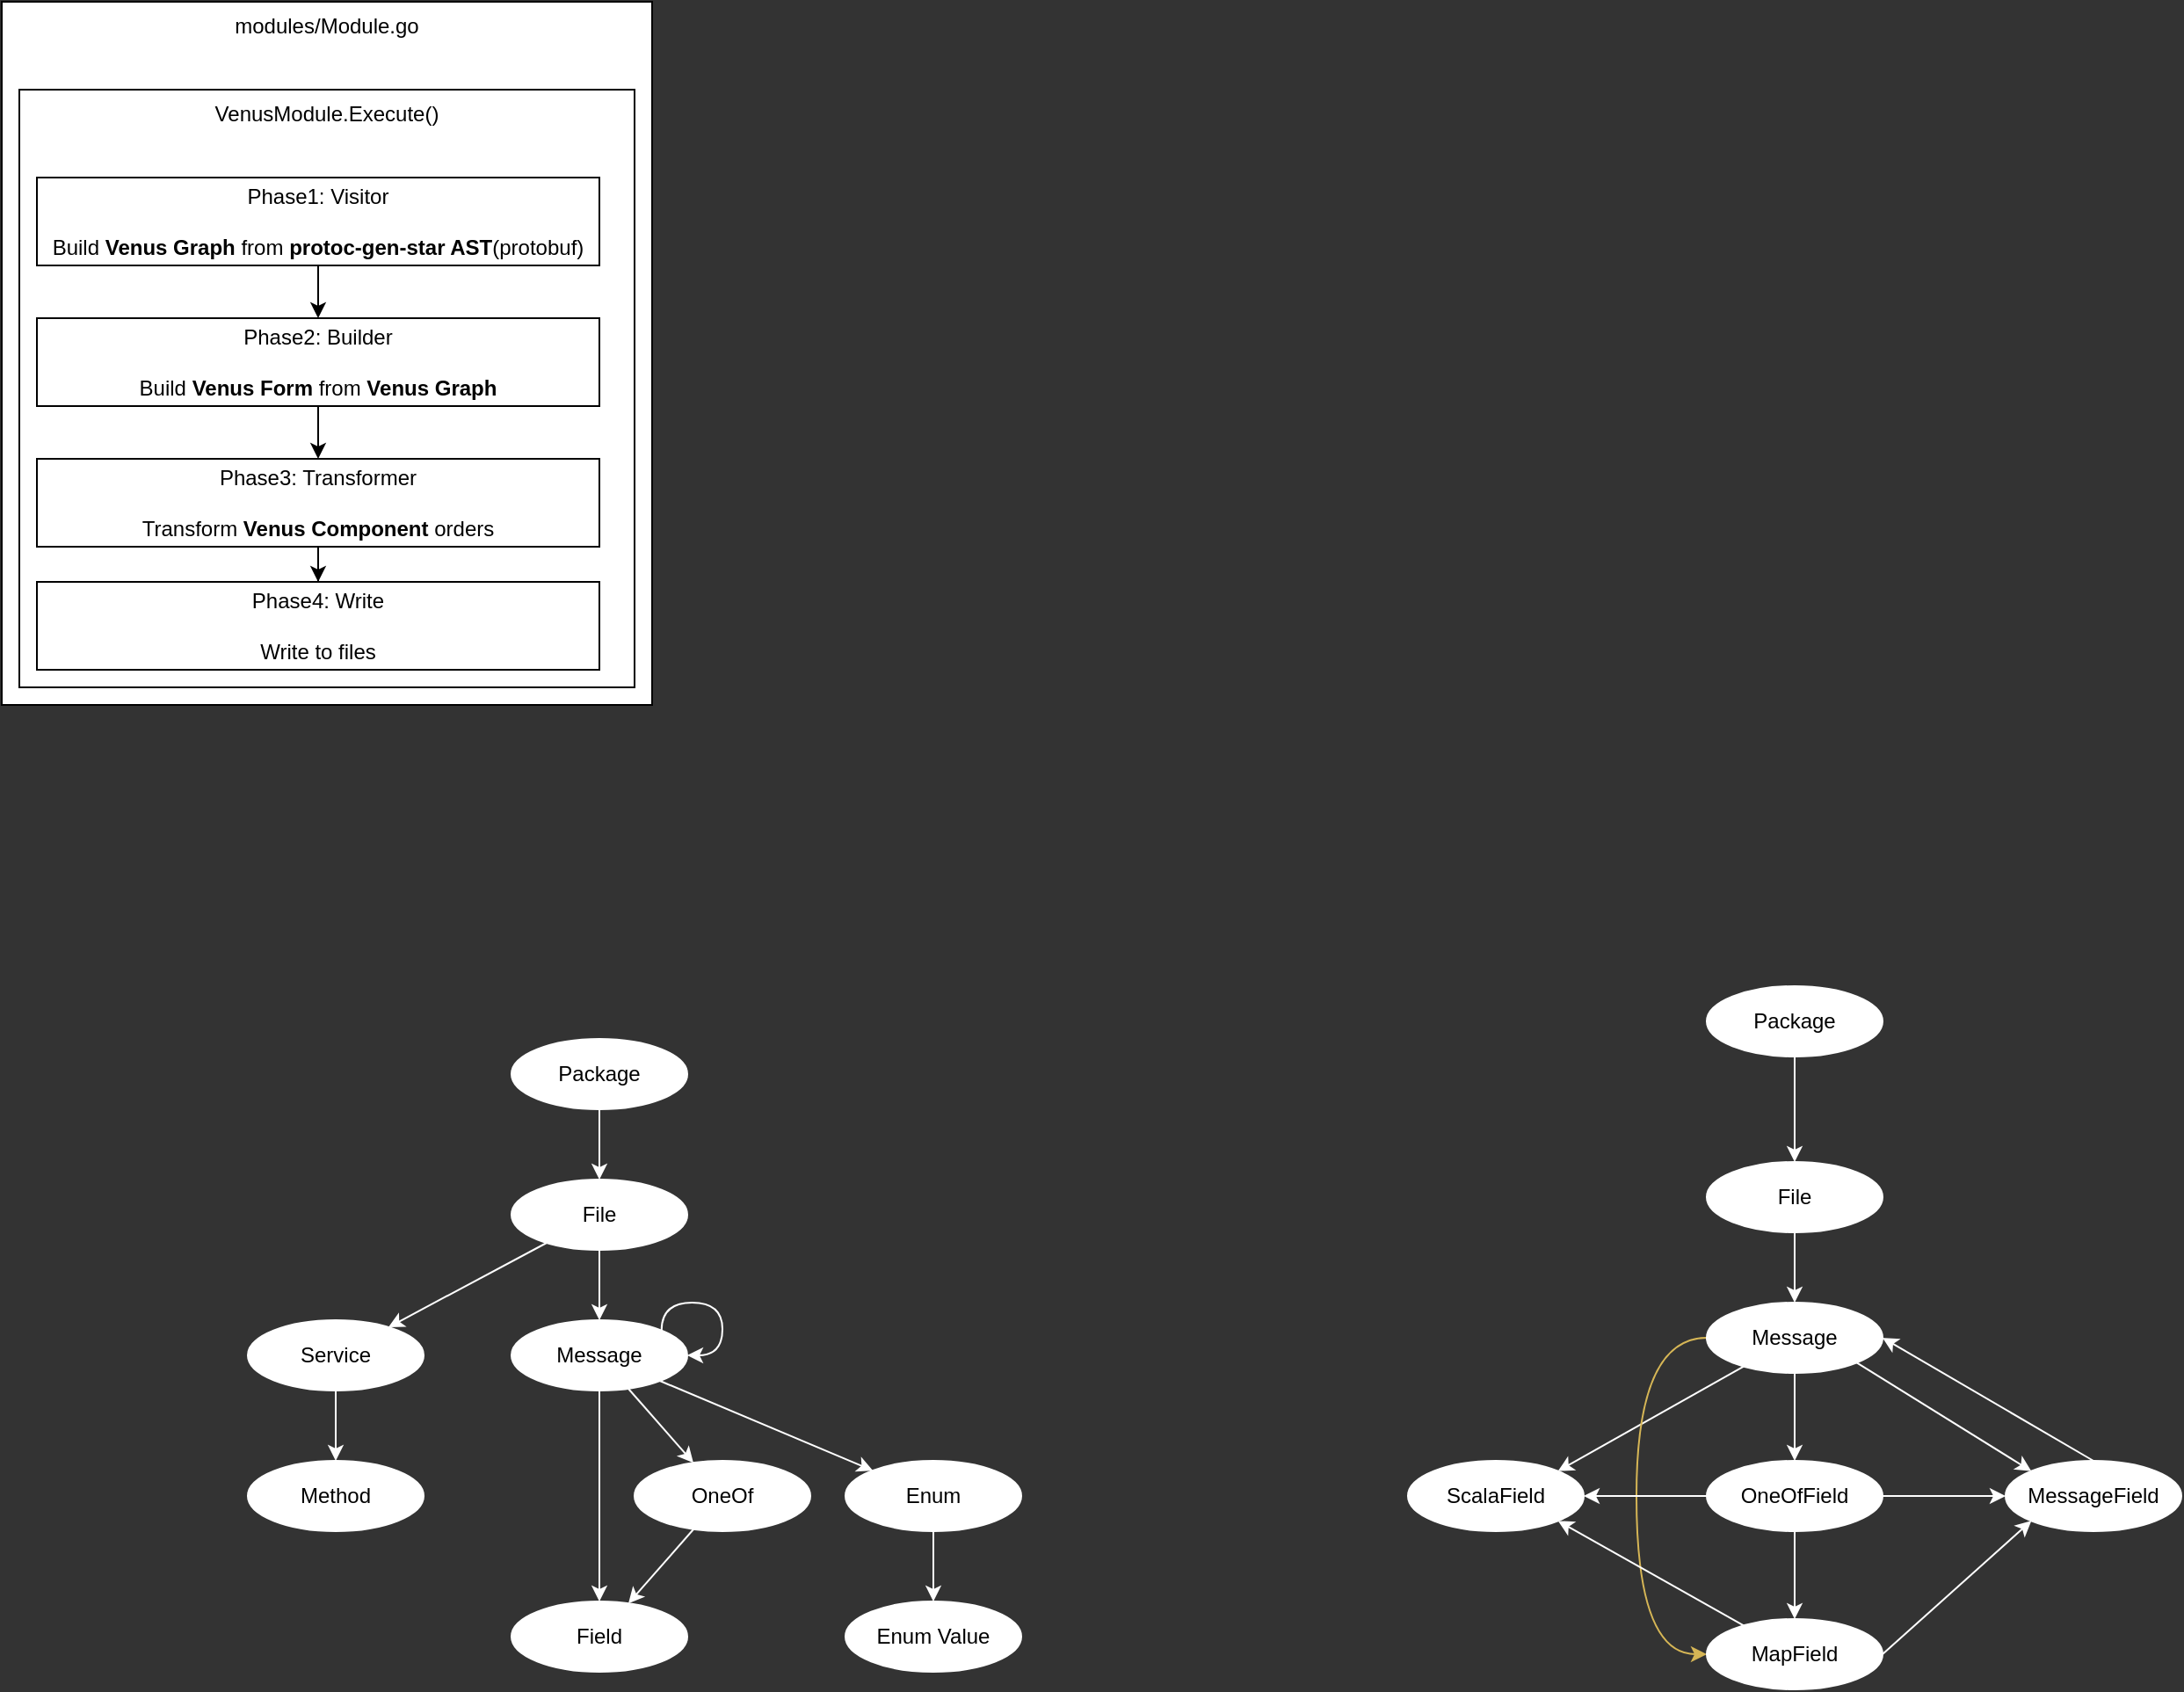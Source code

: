 <mxfile version="20.2.3" type="device"><diagram id="0kmStC96Lh5WRIIdgNLH" name="페이지-1"><mxGraphModel dx="2183" dy="1065" grid="1" gridSize="10" guides="1" tooltips="1" connect="1" arrows="1" fold="1" page="0" pageScale="1" pageWidth="827" pageHeight="1169" background="#333333" math="0" shadow="0"><root><mxCell id="0"/><mxCell id="1" parent="0"/><mxCell id="xSyaXMGNdWVG3GHZ5rW--1" value="modules/Module.go" style="rounded=0;whiteSpace=wrap;html=1;verticalAlign=top;" parent="1" vertex="1"><mxGeometry x="-40" y="130" width="370" height="400" as="geometry"/></mxCell><mxCell id="xSyaXMGNdWVG3GHZ5rW--9" value="VenusModule.Execute()" style="rounded=0;whiteSpace=wrap;html=1;verticalAlign=top;" parent="1" vertex="1"><mxGeometry x="-30" y="180" width="350" height="340" as="geometry"/></mxCell><mxCell id="xSyaXMGNdWVG3GHZ5rW--6" style="edgeStyle=orthogonalEdgeStyle;rounded=0;orthogonalLoop=1;jettySize=auto;html=1;" parent="1" source="xSyaXMGNdWVG3GHZ5rW--2" target="xSyaXMGNdWVG3GHZ5rW--3" edge="1"><mxGeometry relative="1" as="geometry"/></mxCell><mxCell id="xSyaXMGNdWVG3GHZ5rW--2" value="Phase1: Visitor&lt;br&gt;&lt;br&gt;Build &lt;b&gt;Venus Graph&lt;/b&gt; from &lt;b&gt;protoc-gen-star AST&lt;/b&gt;(protobuf)" style="rounded=0;whiteSpace=wrap;html=1;" parent="1" vertex="1"><mxGeometry x="-20" y="230" width="320" height="50" as="geometry"/></mxCell><mxCell id="xSyaXMGNdWVG3GHZ5rW--7" style="edgeStyle=orthogonalEdgeStyle;rounded=0;orthogonalLoop=1;jettySize=auto;html=1;" parent="1" source="xSyaXMGNdWVG3GHZ5rW--3" target="xSyaXMGNdWVG3GHZ5rW--4" edge="1"><mxGeometry relative="1" as="geometry"/></mxCell><mxCell id="xSyaXMGNdWVG3GHZ5rW--3" value="Phase2: Builder&lt;br&gt;&lt;br&gt;Build &lt;b&gt;Venus Form&lt;/b&gt; from &lt;b&gt;Venus Graph&lt;/b&gt;" style="rounded=0;whiteSpace=wrap;html=1;" parent="1" vertex="1"><mxGeometry x="-20" y="310" width="320" height="50" as="geometry"/></mxCell><mxCell id="xSyaXMGNdWVG3GHZ5rW--8" style="edgeStyle=orthogonalEdgeStyle;rounded=0;orthogonalLoop=1;jettySize=auto;html=1;entryX=0.5;entryY=0;entryDx=0;entryDy=0;" parent="1" source="xSyaXMGNdWVG3GHZ5rW--4" target="xSyaXMGNdWVG3GHZ5rW--5" edge="1"><mxGeometry relative="1" as="geometry"/></mxCell><mxCell id="xSyaXMGNdWVG3GHZ5rW--4" value="Phase3: Transformer&lt;br&gt;&lt;br&gt;Transform &lt;b&gt;Venus Component&lt;/b&gt; orders" style="rounded=0;whiteSpace=wrap;html=1;" parent="1" vertex="1"><mxGeometry x="-20" y="390" width="320" height="50" as="geometry"/></mxCell><mxCell id="xSyaXMGNdWVG3GHZ5rW--5" value="Phase4: Write&lt;br&gt;&lt;br&gt;Write to files" style="rounded=0;whiteSpace=wrap;html=1;" parent="1" vertex="1"><mxGeometry x="-20" y="460" width="320" height="50" as="geometry"/></mxCell><mxCell id="nShWqCcaLwRyDS2bxgpj-5" style="edgeStyle=orthogonalEdgeStyle;rounded=0;orthogonalLoop=1;jettySize=auto;html=1;strokeColor=#FFFFFF;" parent="1" source="nShWqCcaLwRyDS2bxgpj-2" target="nShWqCcaLwRyDS2bxgpj-3" edge="1"><mxGeometry relative="1" as="geometry"/></mxCell><mxCell id="nShWqCcaLwRyDS2bxgpj-2" value="Package" style="ellipse;whiteSpace=wrap;html=1;strokeColor=#FFFFFF;" parent="1" vertex="1"><mxGeometry x="930" y="690" width="100" height="40" as="geometry"/></mxCell><mxCell id="nShWqCcaLwRyDS2bxgpj-6" style="edgeStyle=orthogonalEdgeStyle;rounded=0;orthogonalLoop=1;jettySize=auto;html=1;strokeColor=#FFFFFF;" parent="1" source="nShWqCcaLwRyDS2bxgpj-3" target="nShWqCcaLwRyDS2bxgpj-4" edge="1"><mxGeometry relative="1" as="geometry"/></mxCell><mxCell id="nShWqCcaLwRyDS2bxgpj-3" value="File" style="ellipse;whiteSpace=wrap;html=1;strokeColor=#FFFFFF;" parent="1" vertex="1"><mxGeometry x="930" y="790" width="100" height="40" as="geometry"/></mxCell><mxCell id="nShWqCcaLwRyDS2bxgpj-11" style="rounded=0;orthogonalLoop=1;jettySize=auto;html=1;strokeColor=#FFFFFF;entryX=1;entryY=0;entryDx=0;entryDy=0;" parent="1" source="nShWqCcaLwRyDS2bxgpj-4" target="nShWqCcaLwRyDS2bxgpj-7" edge="1"><mxGeometry relative="1" as="geometry"/></mxCell><mxCell id="nShWqCcaLwRyDS2bxgpj-12" style="rounded=0;orthogonalLoop=1;jettySize=auto;html=1;strokeColor=#FFFFFF;" parent="1" source="nShWqCcaLwRyDS2bxgpj-4" target="nShWqCcaLwRyDS2bxgpj-8" edge="1"><mxGeometry relative="1" as="geometry"/></mxCell><mxCell id="nShWqCcaLwRyDS2bxgpj-13" style="rounded=0;orthogonalLoop=1;jettySize=auto;html=1;strokeColor=#d6b656;fillColor=#fff2cc;edgeStyle=orthogonalEdgeStyle;elbow=vertical;curved=1;" parent="1" source="nShWqCcaLwRyDS2bxgpj-4" target="nShWqCcaLwRyDS2bxgpj-9" edge="1"><mxGeometry relative="1" as="geometry"><Array as="points"><mxPoint x="890" y="890"/><mxPoint x="890" y="1070"/></Array></mxGeometry></mxCell><mxCell id="nShWqCcaLwRyDS2bxgpj-14" style="rounded=0;orthogonalLoop=1;jettySize=auto;html=1;strokeColor=#FFFFFF;exitX=1;exitY=1;exitDx=0;exitDy=0;entryX=0;entryY=0;entryDx=0;entryDy=0;" parent="1" source="nShWqCcaLwRyDS2bxgpj-4" target="nShWqCcaLwRyDS2bxgpj-10" edge="1"><mxGeometry relative="1" as="geometry"/></mxCell><mxCell id="nShWqCcaLwRyDS2bxgpj-4" value="Message" style="ellipse;whiteSpace=wrap;html=1;strokeColor=#FFFFFF;" parent="1" vertex="1"><mxGeometry x="930" y="870" width="100" height="40" as="geometry"/></mxCell><mxCell id="nShWqCcaLwRyDS2bxgpj-7" value="ScalaField" style="ellipse;whiteSpace=wrap;html=1;strokeColor=#FFFFFF;" parent="1" vertex="1"><mxGeometry x="760" y="960" width="100" height="40" as="geometry"/></mxCell><mxCell id="nShWqCcaLwRyDS2bxgpj-15" style="edgeStyle=orthogonalEdgeStyle;rounded=0;orthogonalLoop=1;jettySize=auto;html=1;strokeColor=#FFFFFF;" parent="1" source="nShWqCcaLwRyDS2bxgpj-8" target="nShWqCcaLwRyDS2bxgpj-7" edge="1"><mxGeometry relative="1" as="geometry"><Array as="points"><mxPoint x="810" y="980"/></Array></mxGeometry></mxCell><mxCell id="nShWqCcaLwRyDS2bxgpj-16" style="rounded=0;orthogonalLoop=1;jettySize=auto;html=1;strokeColor=#FFFFFF;" parent="1" source="nShWqCcaLwRyDS2bxgpj-8" target="nShWqCcaLwRyDS2bxgpj-9" edge="1"><mxGeometry relative="1" as="geometry"/></mxCell><mxCell id="nShWqCcaLwRyDS2bxgpj-17" style="rounded=0;orthogonalLoop=1;jettySize=auto;html=1;entryX=0;entryY=0.5;entryDx=0;entryDy=0;strokeColor=#FFFFFF;exitX=1;exitY=0.5;exitDx=0;exitDy=0;" parent="1" source="nShWqCcaLwRyDS2bxgpj-8" target="nShWqCcaLwRyDS2bxgpj-10" edge="1"><mxGeometry relative="1" as="geometry"/></mxCell><mxCell id="nShWqCcaLwRyDS2bxgpj-8" value="OneOfField" style="ellipse;whiteSpace=wrap;html=1;strokeColor=#FFFFFF;" parent="1" vertex="1"><mxGeometry x="930" y="960" width="100" height="40" as="geometry"/></mxCell><mxCell id="nShWqCcaLwRyDS2bxgpj-18" style="rounded=0;orthogonalLoop=1;jettySize=auto;html=1;strokeColor=#FFFFFF;entryX=1;entryY=1;entryDx=0;entryDy=0;" parent="1" source="nShWqCcaLwRyDS2bxgpj-9" target="nShWqCcaLwRyDS2bxgpj-7" edge="1"><mxGeometry relative="1" as="geometry"/></mxCell><mxCell id="nShWqCcaLwRyDS2bxgpj-20" style="rounded=0;orthogonalLoop=1;jettySize=auto;html=1;entryX=0;entryY=1;entryDx=0;entryDy=0;strokeColor=#FFFFFF;exitX=1;exitY=0.5;exitDx=0;exitDy=0;" parent="1" source="nShWqCcaLwRyDS2bxgpj-9" target="nShWqCcaLwRyDS2bxgpj-10" edge="1"><mxGeometry relative="1" as="geometry"/></mxCell><mxCell id="nShWqCcaLwRyDS2bxgpj-9" value="MapField" style="ellipse;whiteSpace=wrap;html=1;strokeColor=#FFFFFF;" parent="1" vertex="1"><mxGeometry x="930" y="1050" width="100" height="40" as="geometry"/></mxCell><mxCell id="nShWqCcaLwRyDS2bxgpj-19" style="rounded=0;orthogonalLoop=1;jettySize=auto;html=1;entryX=1;entryY=0.5;entryDx=0;entryDy=0;strokeColor=#FFFFFF;exitX=0.5;exitY=0;exitDx=0;exitDy=0;" parent="1" source="nShWqCcaLwRyDS2bxgpj-10" target="nShWqCcaLwRyDS2bxgpj-4" edge="1"><mxGeometry relative="1" as="geometry"/></mxCell><mxCell id="nShWqCcaLwRyDS2bxgpj-10" value="MessageField" style="ellipse;whiteSpace=wrap;html=1;strokeColor=#FFFFFF;" parent="1" vertex="1"><mxGeometry x="1100" y="960" width="100" height="40" as="geometry"/></mxCell><mxCell id="WfcAfnjHjhVT1Iu1Sti8-10" style="rounded=0;orthogonalLoop=1;jettySize=auto;html=1;strokeColor=#FFFFFF;" edge="1" parent="1" source="WfcAfnjHjhVT1Iu1Sti8-1" target="WfcAfnjHjhVT1Iu1Sti8-2"><mxGeometry relative="1" as="geometry"/></mxCell><mxCell id="WfcAfnjHjhVT1Iu1Sti8-1" value="Package" style="ellipse;whiteSpace=wrap;html=1;strokeColor=#FFFFFF;" vertex="1" parent="1"><mxGeometry x="250" y="720" width="100" height="40" as="geometry"/></mxCell><mxCell id="WfcAfnjHjhVT1Iu1Sti8-11" style="rounded=0;orthogonalLoop=1;jettySize=auto;html=1;strokeColor=#FFFFFF;" edge="1" parent="1" source="WfcAfnjHjhVT1Iu1Sti8-2" target="WfcAfnjHjhVT1Iu1Sti8-3"><mxGeometry relative="1" as="geometry"/></mxCell><mxCell id="WfcAfnjHjhVT1Iu1Sti8-17" style="rounded=0;orthogonalLoop=1;jettySize=auto;html=1;elbow=vertical;strokeColor=#FFFFFF;" edge="1" parent="1" source="WfcAfnjHjhVT1Iu1Sti8-2" target="WfcAfnjHjhVT1Iu1Sti8-8"><mxGeometry relative="1" as="geometry"/></mxCell><mxCell id="WfcAfnjHjhVT1Iu1Sti8-2" value="File" style="ellipse;whiteSpace=wrap;html=1;strokeColor=#FFFFFF;" vertex="1" parent="1"><mxGeometry x="250" y="800" width="100" height="40" as="geometry"/></mxCell><mxCell id="WfcAfnjHjhVT1Iu1Sti8-12" style="rounded=0;orthogonalLoop=1;jettySize=auto;html=1;elbow=vertical;strokeColor=#FFFFFF;" edge="1" parent="1" source="WfcAfnjHjhVT1Iu1Sti8-3" target="WfcAfnjHjhVT1Iu1Sti8-4"><mxGeometry relative="1" as="geometry"/></mxCell><mxCell id="WfcAfnjHjhVT1Iu1Sti8-13" style="rounded=0;orthogonalLoop=1;jettySize=auto;html=1;elbow=vertical;strokeColor=#FFFFFF;" edge="1" parent="1" source="WfcAfnjHjhVT1Iu1Sti8-3" target="WfcAfnjHjhVT1Iu1Sti8-6"><mxGeometry relative="1" as="geometry"/></mxCell><mxCell id="WfcAfnjHjhVT1Iu1Sti8-14" style="rounded=0;orthogonalLoop=1;jettySize=auto;html=1;elbow=vertical;strokeColor=#FFFFFF;" edge="1" parent="1" source="WfcAfnjHjhVT1Iu1Sti8-3" target="WfcAfnjHjhVT1Iu1Sti8-5"><mxGeometry relative="1" as="geometry"/></mxCell><mxCell id="WfcAfnjHjhVT1Iu1Sti8-3" value="Message" style="ellipse;whiteSpace=wrap;html=1;strokeColor=#FFFFFF;" vertex="1" parent="1"><mxGeometry x="250" y="880" width="100" height="40" as="geometry"/></mxCell><mxCell id="WfcAfnjHjhVT1Iu1Sti8-15" style="rounded=0;orthogonalLoop=1;jettySize=auto;html=1;elbow=vertical;strokeColor=#FFFFFF;" edge="1" parent="1" source="WfcAfnjHjhVT1Iu1Sti8-4" target="WfcAfnjHjhVT1Iu1Sti8-5"><mxGeometry relative="1" as="geometry"/></mxCell><mxCell id="WfcAfnjHjhVT1Iu1Sti8-4" value="OneOf" style="ellipse;whiteSpace=wrap;html=1;strokeColor=#FFFFFF;" vertex="1" parent="1"><mxGeometry x="320" y="960" width="100" height="40" as="geometry"/></mxCell><mxCell id="WfcAfnjHjhVT1Iu1Sti8-5" value="Field" style="ellipse;whiteSpace=wrap;html=1;strokeColor=#FFFFFF;" vertex="1" parent="1"><mxGeometry x="250" y="1040" width="100" height="40" as="geometry"/></mxCell><mxCell id="WfcAfnjHjhVT1Iu1Sti8-19" style="rounded=0;orthogonalLoop=1;jettySize=auto;html=1;elbow=vertical;strokeColor=#FFFFFF;" edge="1" parent="1" source="WfcAfnjHjhVT1Iu1Sti8-6" target="WfcAfnjHjhVT1Iu1Sti8-7"><mxGeometry relative="1" as="geometry"/></mxCell><mxCell id="WfcAfnjHjhVT1Iu1Sti8-6" value="Enum" style="ellipse;whiteSpace=wrap;html=1;strokeColor=#FFFFFF;" vertex="1" parent="1"><mxGeometry x="440" y="960" width="100" height="40" as="geometry"/></mxCell><mxCell id="WfcAfnjHjhVT1Iu1Sti8-7" value="Enum Value" style="ellipse;whiteSpace=wrap;html=1;strokeColor=#FFFFFF;" vertex="1" parent="1"><mxGeometry x="440" y="1040" width="100" height="40" as="geometry"/></mxCell><mxCell id="WfcAfnjHjhVT1Iu1Sti8-18" style="rounded=0;orthogonalLoop=1;jettySize=auto;html=1;elbow=vertical;strokeColor=#FFFFFF;" edge="1" parent="1" source="WfcAfnjHjhVT1Iu1Sti8-8" target="WfcAfnjHjhVT1Iu1Sti8-9"><mxGeometry relative="1" as="geometry"/></mxCell><mxCell id="WfcAfnjHjhVT1Iu1Sti8-8" value="Service" style="ellipse;whiteSpace=wrap;html=1;strokeColor=#FFFFFF;" vertex="1" parent="1"><mxGeometry x="100" y="880" width="100" height="40" as="geometry"/></mxCell><mxCell id="WfcAfnjHjhVT1Iu1Sti8-9" value="Method" style="ellipse;whiteSpace=wrap;html=1;strokeColor=#FFFFFF;" vertex="1" parent="1"><mxGeometry x="100" y="960" width="100" height="40" as="geometry"/></mxCell><mxCell id="WfcAfnjHjhVT1Iu1Sti8-16" style="edgeStyle=orthogonalEdgeStyle;curved=1;rounded=0;orthogonalLoop=1;jettySize=auto;html=1;entryX=1;entryY=0.5;entryDx=0;entryDy=0;elbow=vertical;strokeColor=#FFFFFF;exitX=1;exitY=0;exitDx=0;exitDy=0;" edge="1" parent="1" source="WfcAfnjHjhVT1Iu1Sti8-3" target="WfcAfnjHjhVT1Iu1Sti8-3"><mxGeometry relative="1" as="geometry"><mxPoint x="340" y="886" as="sourcePoint"/><Array as="points"><mxPoint x="335" y="870"/><mxPoint x="370" y="870"/><mxPoint x="370" y="900"/></Array></mxGeometry></mxCell></root></mxGraphModel></diagram></mxfile>